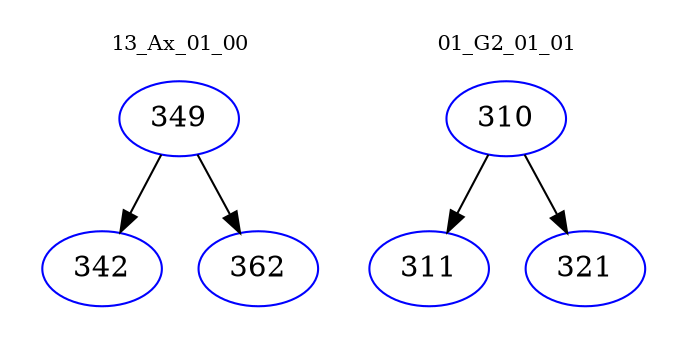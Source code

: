 digraph{
subgraph cluster_0 {
color = white
label = "13_Ax_01_00";
fontsize=10;
T0_349 [label="349", color="blue"]
T0_349 -> T0_342 [color="black"]
T0_342 [label="342", color="blue"]
T0_349 -> T0_362 [color="black"]
T0_362 [label="362", color="blue"]
}
subgraph cluster_1 {
color = white
label = "01_G2_01_01";
fontsize=10;
T1_310 [label="310", color="blue"]
T1_310 -> T1_311 [color="black"]
T1_311 [label="311", color="blue"]
T1_310 -> T1_321 [color="black"]
T1_321 [label="321", color="blue"]
}
}
